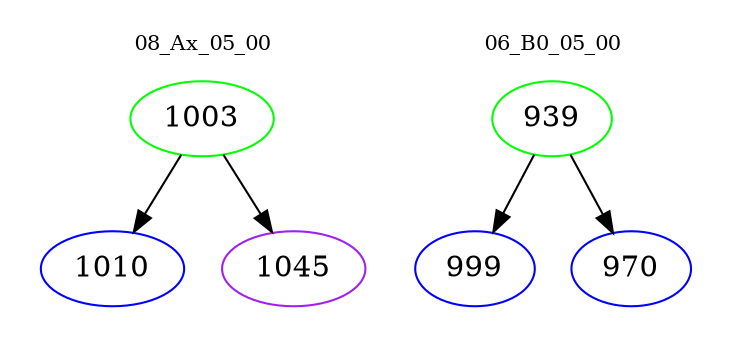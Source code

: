 digraph{
subgraph cluster_0 {
color = white
label = "08_Ax_05_00";
fontsize=10;
T0_1003 [label="1003", color="green"]
T0_1003 -> T0_1010 [color="black"]
T0_1010 [label="1010", color="blue"]
T0_1003 -> T0_1045 [color="black"]
T0_1045 [label="1045", color="purple"]
}
subgraph cluster_1 {
color = white
label = "06_B0_05_00";
fontsize=10;
T1_939 [label="939", color="green"]
T1_939 -> T1_999 [color="black"]
T1_999 [label="999", color="blue"]
T1_939 -> T1_970 [color="black"]
T1_970 [label="970", color="blue"]
}
}
